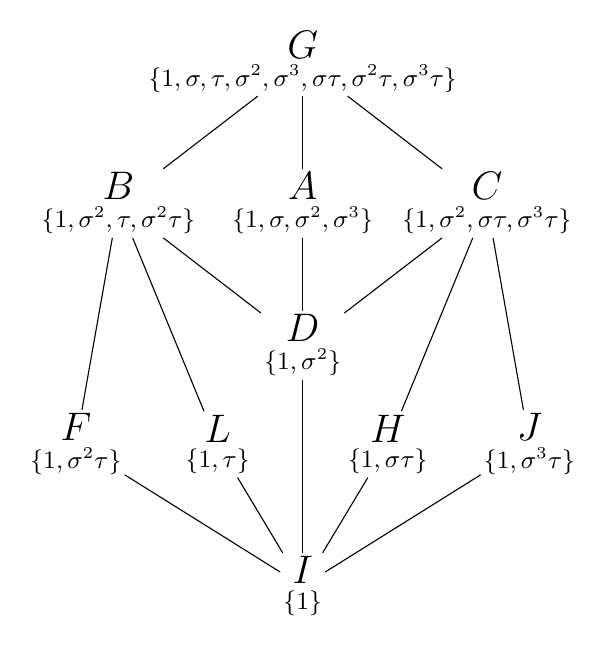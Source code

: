 \begin{tikzpicture}[
	every one node part/.style={font=\Large},
	every two node part/.style={font=\small},
	scale=1.8,
	every node/.style={inner sep=1pt,rectangle split, rectangle split parts=2, align=center},
]
	\node (G) at (0,4) {\nodepart{one} $G$ \nodepart{two} $\{1,\sigma,\tau,\sigma^2,\sigma^3,\sigma\tau,\sigma^2\tau,\sigma^3\tau\}$};
	\node (B) at (-1.3,3) {\nodepart{one} $B$ \nodepart{two} $\{1,\sigma^2,\tau,\sigma^2\tau\}$} edge (G);
	\node (A) at (0,3) {\nodepart{one} $A$ \nodepart{two} $\{1,\sigma,\sigma^2,\sigma^3\}$} edge (G);
	\node (C) at (1.3,3) {\nodepart{one} $C$ \nodepart{two} $\{1,\sigma^2,\sigma\tau,\sigma^3\tau\}$} edge (G);
	\node (D) at (0,2) {\nodepart{one} $D$ \nodepart{two} $\{1,\sigma^2\}$} edge (B) edge (A) edge (C);
	\node (F) at (-1.6,1.3) {\nodepart{one} $F$ \nodepart{two} $\{1,\sigma^2\tau\}$} edge (B);
	\node (L) at (-0.6,1.3) {\nodepart{one} $L$ \nodepart{two} $\{1,\tau\}$} edge (B);
	\node (H) at (0.6,1.3) {\nodepart{one} $H$ \nodepart{two} $\{1,\sigma\tau\}$} edge (C);
	\node (J) at (1.6,1.3) {\nodepart{one} $J$ \nodepart{two} $\{1,\sigma^3\tau\}$} edge (C);
	\node (I) at (0,0.3) {\nodepart{one} $I$ \nodepart{two} $\{1\}$} edge (F) edge (L) edge (D) edge (H) edge (J);
\end{tikzpicture}
